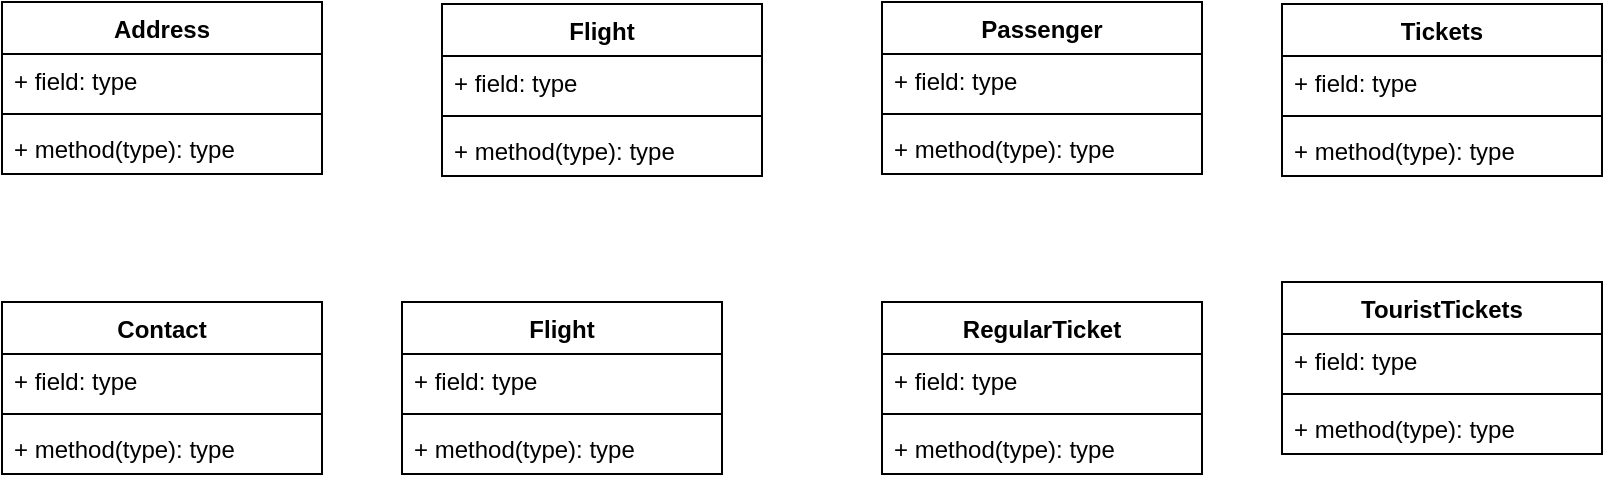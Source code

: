 <mxfile version="14.6.1" type="github">
  <diagram id="DF7BTEr1FDIvKcy1FoLk" name="Page-1">
    <mxGraphModel dx="868" dy="460" grid="1" gridSize="10" guides="1" tooltips="1" connect="1" arrows="1" fold="1" page="1" pageScale="1" pageWidth="827" pageHeight="1169" math="0" shadow="0">
      <root>
        <mxCell id="0" />
        <mxCell id="1" parent="0" />
        <mxCell id="mBLglTa8eC9f9-06ht0y-1" value="Address" style="swimlane;fontStyle=1;align=center;verticalAlign=top;childLayout=stackLayout;horizontal=1;startSize=26;horizontalStack=0;resizeParent=1;resizeParentMax=0;resizeLast=0;collapsible=1;marginBottom=0;" vertex="1" parent="1">
          <mxGeometry x="80" y="120" width="160" height="86" as="geometry" />
        </mxCell>
        <mxCell id="mBLglTa8eC9f9-06ht0y-2" value="+ field: type" style="text;strokeColor=none;fillColor=none;align=left;verticalAlign=top;spacingLeft=4;spacingRight=4;overflow=hidden;rotatable=0;points=[[0,0.5],[1,0.5]];portConstraint=eastwest;" vertex="1" parent="mBLglTa8eC9f9-06ht0y-1">
          <mxGeometry y="26" width="160" height="26" as="geometry" />
        </mxCell>
        <mxCell id="mBLglTa8eC9f9-06ht0y-3" value="" style="line;strokeWidth=1;fillColor=none;align=left;verticalAlign=middle;spacingTop=-1;spacingLeft=3;spacingRight=3;rotatable=0;labelPosition=right;points=[];portConstraint=eastwest;" vertex="1" parent="mBLglTa8eC9f9-06ht0y-1">
          <mxGeometry y="52" width="160" height="8" as="geometry" />
        </mxCell>
        <mxCell id="mBLglTa8eC9f9-06ht0y-4" value="+ method(type): type" style="text;strokeColor=none;fillColor=none;align=left;verticalAlign=top;spacingLeft=4;spacingRight=4;overflow=hidden;rotatable=0;points=[[0,0.5],[1,0.5]];portConstraint=eastwest;" vertex="1" parent="mBLglTa8eC9f9-06ht0y-1">
          <mxGeometry y="60" width="160" height="26" as="geometry" />
        </mxCell>
        <mxCell id="mBLglTa8eC9f9-06ht0y-5" value="Contact" style="swimlane;fontStyle=1;align=center;verticalAlign=top;childLayout=stackLayout;horizontal=1;startSize=26;horizontalStack=0;resizeParent=1;resizeParentMax=0;resizeLast=0;collapsible=1;marginBottom=0;" vertex="1" parent="1">
          <mxGeometry x="80" y="270" width="160" height="86" as="geometry" />
        </mxCell>
        <mxCell id="mBLglTa8eC9f9-06ht0y-6" value="+ field: type" style="text;strokeColor=none;fillColor=none;align=left;verticalAlign=top;spacingLeft=4;spacingRight=4;overflow=hidden;rotatable=0;points=[[0,0.5],[1,0.5]];portConstraint=eastwest;" vertex="1" parent="mBLglTa8eC9f9-06ht0y-5">
          <mxGeometry y="26" width="160" height="26" as="geometry" />
        </mxCell>
        <mxCell id="mBLglTa8eC9f9-06ht0y-7" value="" style="line;strokeWidth=1;fillColor=none;align=left;verticalAlign=middle;spacingTop=-1;spacingLeft=3;spacingRight=3;rotatable=0;labelPosition=right;points=[];portConstraint=eastwest;" vertex="1" parent="mBLglTa8eC9f9-06ht0y-5">
          <mxGeometry y="52" width="160" height="8" as="geometry" />
        </mxCell>
        <mxCell id="mBLglTa8eC9f9-06ht0y-8" value="+ method(type): type" style="text;strokeColor=none;fillColor=none;align=left;verticalAlign=top;spacingLeft=4;spacingRight=4;overflow=hidden;rotatable=0;points=[[0,0.5],[1,0.5]];portConstraint=eastwest;" vertex="1" parent="mBLglTa8eC9f9-06ht0y-5">
          <mxGeometry y="60" width="160" height="26" as="geometry" />
        </mxCell>
        <mxCell id="mBLglTa8eC9f9-06ht0y-9" value="Flight" style="swimlane;fontStyle=1;align=center;verticalAlign=top;childLayout=stackLayout;horizontal=1;startSize=26;horizontalStack=0;resizeParent=1;resizeParentMax=0;resizeLast=0;collapsible=1;marginBottom=0;" vertex="1" parent="1">
          <mxGeometry x="300" y="121" width="160" height="86" as="geometry" />
        </mxCell>
        <mxCell id="mBLglTa8eC9f9-06ht0y-10" value="+ field: type" style="text;strokeColor=none;fillColor=none;align=left;verticalAlign=top;spacingLeft=4;spacingRight=4;overflow=hidden;rotatable=0;points=[[0,0.5],[1,0.5]];portConstraint=eastwest;" vertex="1" parent="mBLglTa8eC9f9-06ht0y-9">
          <mxGeometry y="26" width="160" height="26" as="geometry" />
        </mxCell>
        <mxCell id="mBLglTa8eC9f9-06ht0y-11" value="" style="line;strokeWidth=1;fillColor=none;align=left;verticalAlign=middle;spacingTop=-1;spacingLeft=3;spacingRight=3;rotatable=0;labelPosition=right;points=[];portConstraint=eastwest;" vertex="1" parent="mBLglTa8eC9f9-06ht0y-9">
          <mxGeometry y="52" width="160" height="8" as="geometry" />
        </mxCell>
        <mxCell id="mBLglTa8eC9f9-06ht0y-12" value="+ method(type): type" style="text;strokeColor=none;fillColor=none;align=left;verticalAlign=top;spacingLeft=4;spacingRight=4;overflow=hidden;rotatable=0;points=[[0,0.5],[1,0.5]];portConstraint=eastwest;" vertex="1" parent="mBLglTa8eC9f9-06ht0y-9">
          <mxGeometry y="60" width="160" height="26" as="geometry" />
        </mxCell>
        <mxCell id="mBLglTa8eC9f9-06ht0y-13" value="Passenger" style="swimlane;fontStyle=1;align=center;verticalAlign=top;childLayout=stackLayout;horizontal=1;startSize=26;horizontalStack=0;resizeParent=1;resizeParentMax=0;resizeLast=0;collapsible=1;marginBottom=0;" vertex="1" parent="1">
          <mxGeometry x="520" y="120" width="160" height="86" as="geometry" />
        </mxCell>
        <mxCell id="mBLglTa8eC9f9-06ht0y-14" value="+ field: type" style="text;strokeColor=none;fillColor=none;align=left;verticalAlign=top;spacingLeft=4;spacingRight=4;overflow=hidden;rotatable=0;points=[[0,0.5],[1,0.5]];portConstraint=eastwest;" vertex="1" parent="mBLglTa8eC9f9-06ht0y-13">
          <mxGeometry y="26" width="160" height="26" as="geometry" />
        </mxCell>
        <mxCell id="mBLglTa8eC9f9-06ht0y-15" value="" style="line;strokeWidth=1;fillColor=none;align=left;verticalAlign=middle;spacingTop=-1;spacingLeft=3;spacingRight=3;rotatable=0;labelPosition=right;points=[];portConstraint=eastwest;" vertex="1" parent="mBLglTa8eC9f9-06ht0y-13">
          <mxGeometry y="52" width="160" height="8" as="geometry" />
        </mxCell>
        <mxCell id="mBLglTa8eC9f9-06ht0y-16" value="+ method(type): type" style="text;strokeColor=none;fillColor=none;align=left;verticalAlign=top;spacingLeft=4;spacingRight=4;overflow=hidden;rotatable=0;points=[[0,0.5],[1,0.5]];portConstraint=eastwest;" vertex="1" parent="mBLglTa8eC9f9-06ht0y-13">
          <mxGeometry y="60" width="160" height="26" as="geometry" />
        </mxCell>
        <mxCell id="mBLglTa8eC9f9-06ht0y-17" value="Flight" style="swimlane;fontStyle=1;align=center;verticalAlign=top;childLayout=stackLayout;horizontal=1;startSize=26;horizontalStack=0;resizeParent=1;resizeParentMax=0;resizeLast=0;collapsible=1;marginBottom=0;" vertex="1" parent="1">
          <mxGeometry x="280" y="270" width="160" height="86" as="geometry" />
        </mxCell>
        <mxCell id="mBLglTa8eC9f9-06ht0y-18" value="+ field: type" style="text;strokeColor=none;fillColor=none;align=left;verticalAlign=top;spacingLeft=4;spacingRight=4;overflow=hidden;rotatable=0;points=[[0,0.5],[1,0.5]];portConstraint=eastwest;" vertex="1" parent="mBLglTa8eC9f9-06ht0y-17">
          <mxGeometry y="26" width="160" height="26" as="geometry" />
        </mxCell>
        <mxCell id="mBLglTa8eC9f9-06ht0y-19" value="" style="line;strokeWidth=1;fillColor=none;align=left;verticalAlign=middle;spacingTop=-1;spacingLeft=3;spacingRight=3;rotatable=0;labelPosition=right;points=[];portConstraint=eastwest;" vertex="1" parent="mBLglTa8eC9f9-06ht0y-17">
          <mxGeometry y="52" width="160" height="8" as="geometry" />
        </mxCell>
        <mxCell id="mBLglTa8eC9f9-06ht0y-20" value="+ method(type): type" style="text;strokeColor=none;fillColor=none;align=left;verticalAlign=top;spacingLeft=4;spacingRight=4;overflow=hidden;rotatable=0;points=[[0,0.5],[1,0.5]];portConstraint=eastwest;" vertex="1" parent="mBLglTa8eC9f9-06ht0y-17">
          <mxGeometry y="60" width="160" height="26" as="geometry" />
        </mxCell>
        <mxCell id="mBLglTa8eC9f9-06ht0y-21" value="Tickets" style="swimlane;fontStyle=1;align=center;verticalAlign=top;childLayout=stackLayout;horizontal=1;startSize=26;horizontalStack=0;resizeParent=1;resizeParentMax=0;resizeLast=0;collapsible=1;marginBottom=0;" vertex="1" parent="1">
          <mxGeometry x="720" y="121" width="160" height="86" as="geometry" />
        </mxCell>
        <mxCell id="mBLglTa8eC9f9-06ht0y-22" value="+ field: type" style="text;strokeColor=none;fillColor=none;align=left;verticalAlign=top;spacingLeft=4;spacingRight=4;overflow=hidden;rotatable=0;points=[[0,0.5],[1,0.5]];portConstraint=eastwest;" vertex="1" parent="mBLglTa8eC9f9-06ht0y-21">
          <mxGeometry y="26" width="160" height="26" as="geometry" />
        </mxCell>
        <mxCell id="mBLglTa8eC9f9-06ht0y-23" value="" style="line;strokeWidth=1;fillColor=none;align=left;verticalAlign=middle;spacingTop=-1;spacingLeft=3;spacingRight=3;rotatable=0;labelPosition=right;points=[];portConstraint=eastwest;" vertex="1" parent="mBLglTa8eC9f9-06ht0y-21">
          <mxGeometry y="52" width="160" height="8" as="geometry" />
        </mxCell>
        <mxCell id="mBLglTa8eC9f9-06ht0y-24" value="+ method(type): type" style="text;strokeColor=none;fillColor=none;align=left;verticalAlign=top;spacingLeft=4;spacingRight=4;overflow=hidden;rotatable=0;points=[[0,0.5],[1,0.5]];portConstraint=eastwest;" vertex="1" parent="mBLglTa8eC9f9-06ht0y-21">
          <mxGeometry y="60" width="160" height="26" as="geometry" />
        </mxCell>
        <mxCell id="mBLglTa8eC9f9-06ht0y-25" value="RegularTicket" style="swimlane;fontStyle=1;align=center;verticalAlign=top;childLayout=stackLayout;horizontal=1;startSize=26;horizontalStack=0;resizeParent=1;resizeParentMax=0;resizeLast=0;collapsible=1;marginBottom=0;" vertex="1" parent="1">
          <mxGeometry x="520" y="270" width="160" height="86" as="geometry" />
        </mxCell>
        <mxCell id="mBLglTa8eC9f9-06ht0y-26" value="+ field: type" style="text;strokeColor=none;fillColor=none;align=left;verticalAlign=top;spacingLeft=4;spacingRight=4;overflow=hidden;rotatable=0;points=[[0,0.5],[1,0.5]];portConstraint=eastwest;" vertex="1" parent="mBLglTa8eC9f9-06ht0y-25">
          <mxGeometry y="26" width="160" height="26" as="geometry" />
        </mxCell>
        <mxCell id="mBLglTa8eC9f9-06ht0y-27" value="" style="line;strokeWidth=1;fillColor=none;align=left;verticalAlign=middle;spacingTop=-1;spacingLeft=3;spacingRight=3;rotatable=0;labelPosition=right;points=[];portConstraint=eastwest;" vertex="1" parent="mBLglTa8eC9f9-06ht0y-25">
          <mxGeometry y="52" width="160" height="8" as="geometry" />
        </mxCell>
        <mxCell id="mBLglTa8eC9f9-06ht0y-28" value="+ method(type): type" style="text;strokeColor=none;fillColor=none;align=left;verticalAlign=top;spacingLeft=4;spacingRight=4;overflow=hidden;rotatable=0;points=[[0,0.5],[1,0.5]];portConstraint=eastwest;" vertex="1" parent="mBLglTa8eC9f9-06ht0y-25">
          <mxGeometry y="60" width="160" height="26" as="geometry" />
        </mxCell>
        <mxCell id="mBLglTa8eC9f9-06ht0y-29" value="TouristTickets" style="swimlane;fontStyle=1;align=center;verticalAlign=top;childLayout=stackLayout;horizontal=1;startSize=26;horizontalStack=0;resizeParent=1;resizeParentMax=0;resizeLast=0;collapsible=1;marginBottom=0;" vertex="1" parent="1">
          <mxGeometry x="720" y="260" width="160" height="86" as="geometry" />
        </mxCell>
        <mxCell id="mBLglTa8eC9f9-06ht0y-30" value="+ field: type" style="text;strokeColor=none;fillColor=none;align=left;verticalAlign=top;spacingLeft=4;spacingRight=4;overflow=hidden;rotatable=0;points=[[0,0.5],[1,0.5]];portConstraint=eastwest;" vertex="1" parent="mBLglTa8eC9f9-06ht0y-29">
          <mxGeometry y="26" width="160" height="26" as="geometry" />
        </mxCell>
        <mxCell id="mBLglTa8eC9f9-06ht0y-31" value="" style="line;strokeWidth=1;fillColor=none;align=left;verticalAlign=middle;spacingTop=-1;spacingLeft=3;spacingRight=3;rotatable=0;labelPosition=right;points=[];portConstraint=eastwest;" vertex="1" parent="mBLglTa8eC9f9-06ht0y-29">
          <mxGeometry y="52" width="160" height="8" as="geometry" />
        </mxCell>
        <mxCell id="mBLglTa8eC9f9-06ht0y-32" value="+ method(type): type" style="text;strokeColor=none;fillColor=none;align=left;verticalAlign=top;spacingLeft=4;spacingRight=4;overflow=hidden;rotatable=0;points=[[0,0.5],[1,0.5]];portConstraint=eastwest;" vertex="1" parent="mBLglTa8eC9f9-06ht0y-29">
          <mxGeometry y="60" width="160" height="26" as="geometry" />
        </mxCell>
      </root>
    </mxGraphModel>
  </diagram>
</mxfile>
